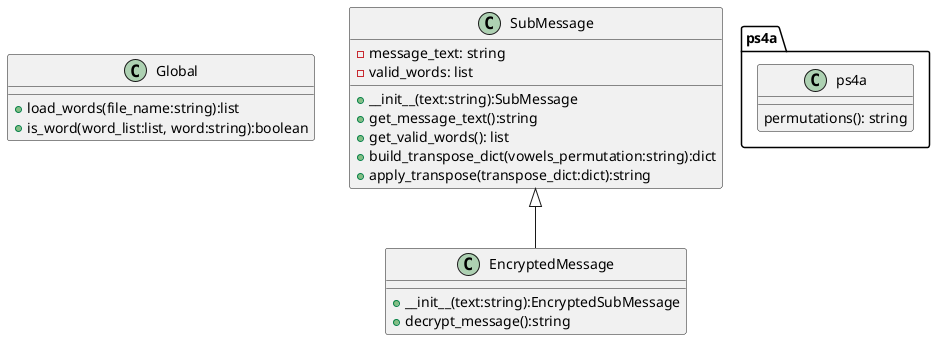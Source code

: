 @startuml
package ps4a{
    class ps4a{
        permutations(): string
        }

}

class Global{
    +load_words(file_name:string):list
    +is_word(word_list:list, word:string):boolean
}

class SubMessage{
    -message_text: string
    -valid_words: list
    +__init__(text:string):SubMessage
    +get_message_text():string
    +get_valid_words(): list
    +build_transpose_dict(vowels_permutation:string):dict
    +apply_transpose(transpose_dict:dict):string
}

class EncryptedMessage{
    +__init__(text:string):EncryptedSubMessage
    +decrypt_message():string
    }
SubMessage <|--EncryptedMessage
@enduml
